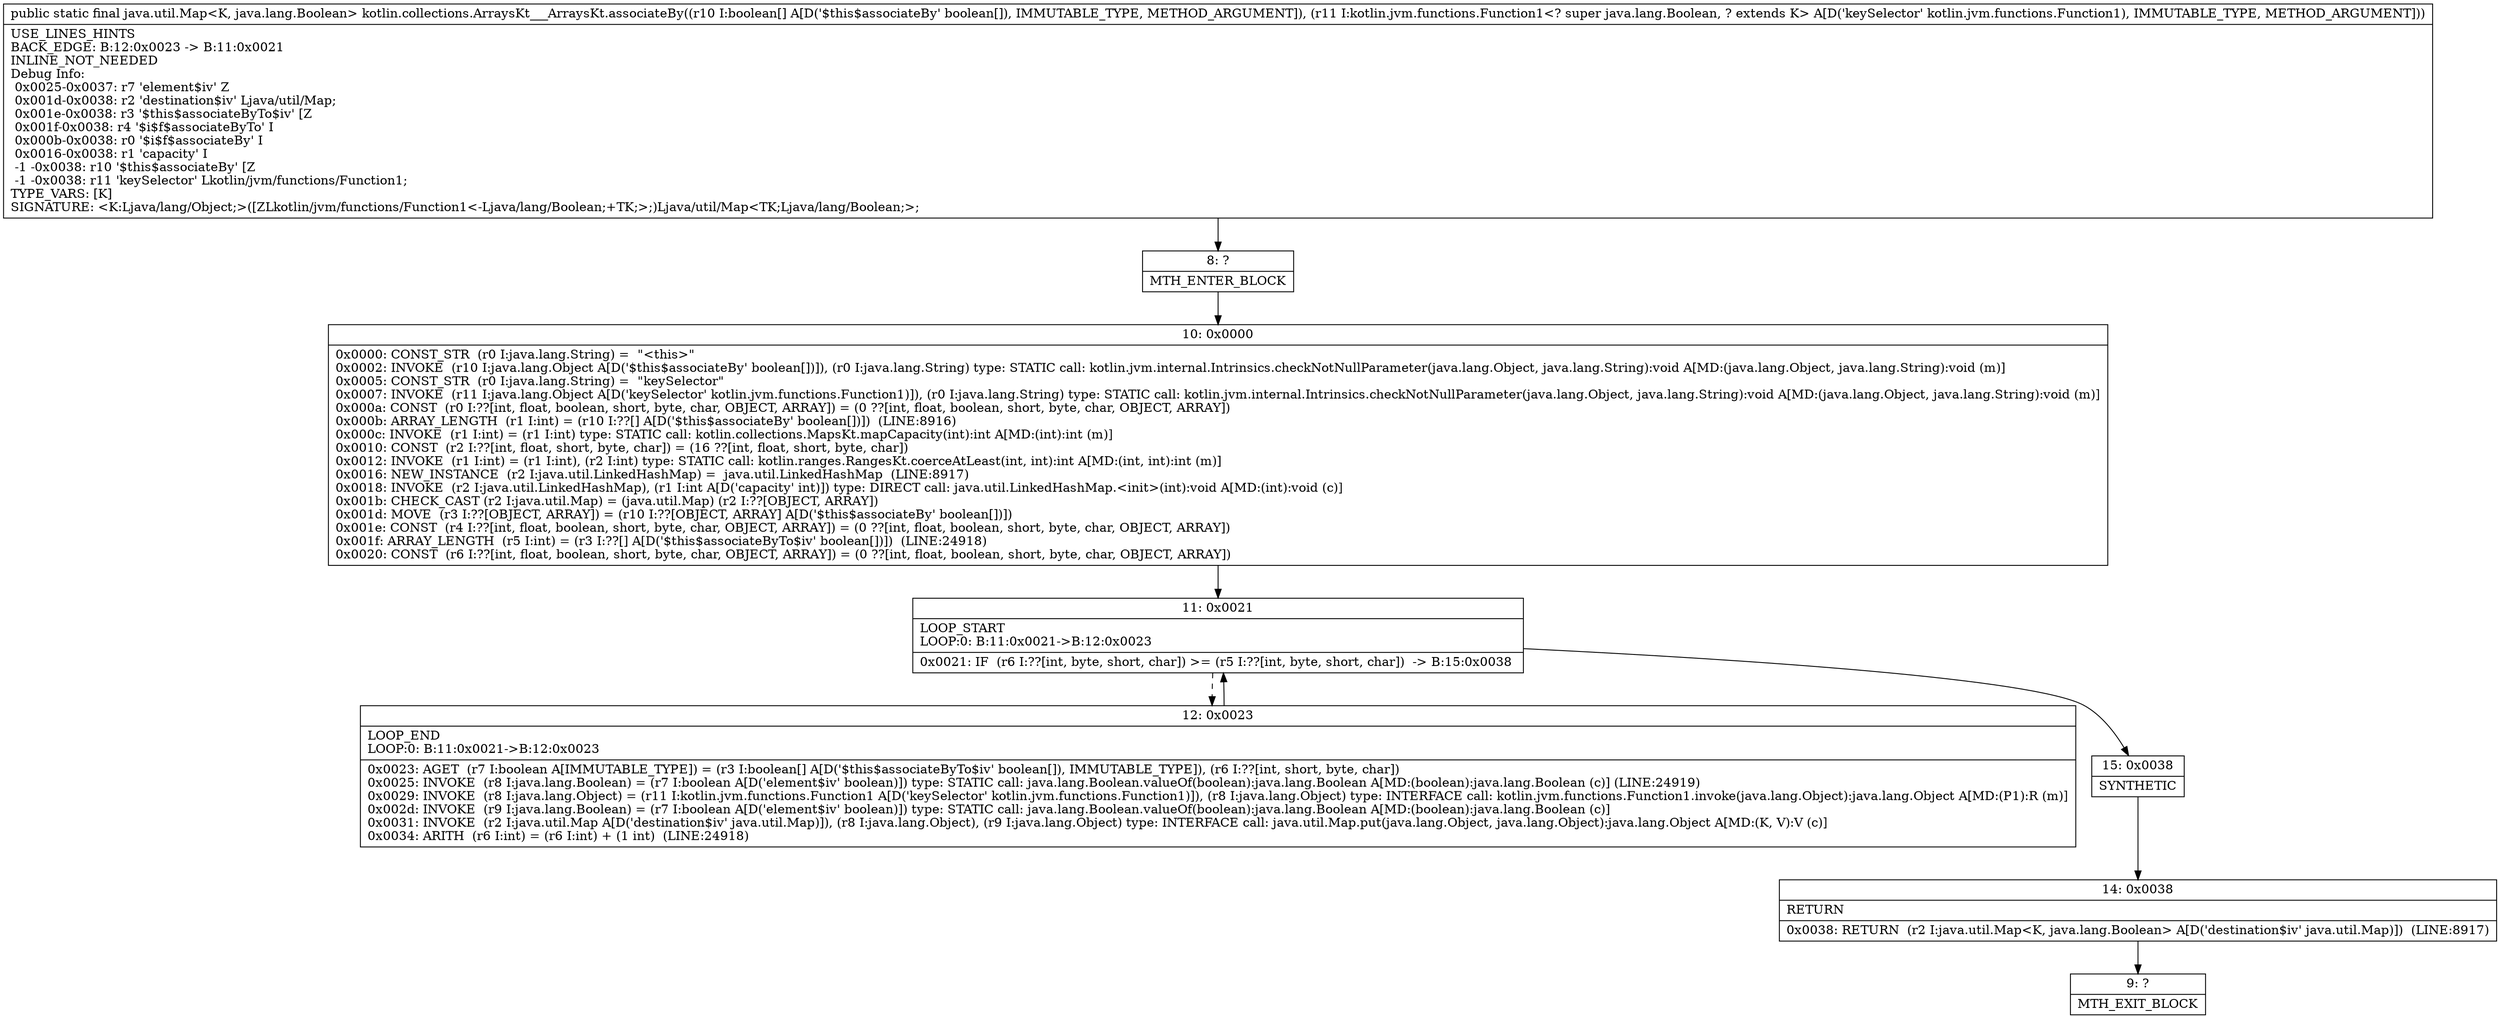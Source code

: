 digraph "CFG forkotlin.collections.ArraysKt___ArraysKt.associateBy([ZLkotlin\/jvm\/functions\/Function1;)Ljava\/util\/Map;" {
Node_8 [shape=record,label="{8\:\ ?|MTH_ENTER_BLOCK\l}"];
Node_10 [shape=record,label="{10\:\ 0x0000|0x0000: CONST_STR  (r0 I:java.lang.String) =  \"\<this\>\" \l0x0002: INVOKE  (r10 I:java.lang.Object A[D('$this$associateBy' boolean[])]), (r0 I:java.lang.String) type: STATIC call: kotlin.jvm.internal.Intrinsics.checkNotNullParameter(java.lang.Object, java.lang.String):void A[MD:(java.lang.Object, java.lang.String):void (m)]\l0x0005: CONST_STR  (r0 I:java.lang.String) =  \"keySelector\" \l0x0007: INVOKE  (r11 I:java.lang.Object A[D('keySelector' kotlin.jvm.functions.Function1)]), (r0 I:java.lang.String) type: STATIC call: kotlin.jvm.internal.Intrinsics.checkNotNullParameter(java.lang.Object, java.lang.String):void A[MD:(java.lang.Object, java.lang.String):void (m)]\l0x000a: CONST  (r0 I:??[int, float, boolean, short, byte, char, OBJECT, ARRAY]) = (0 ??[int, float, boolean, short, byte, char, OBJECT, ARRAY]) \l0x000b: ARRAY_LENGTH  (r1 I:int) = (r10 I:??[] A[D('$this$associateBy' boolean[])])  (LINE:8916)\l0x000c: INVOKE  (r1 I:int) = (r1 I:int) type: STATIC call: kotlin.collections.MapsKt.mapCapacity(int):int A[MD:(int):int (m)]\l0x0010: CONST  (r2 I:??[int, float, short, byte, char]) = (16 ??[int, float, short, byte, char]) \l0x0012: INVOKE  (r1 I:int) = (r1 I:int), (r2 I:int) type: STATIC call: kotlin.ranges.RangesKt.coerceAtLeast(int, int):int A[MD:(int, int):int (m)]\l0x0016: NEW_INSTANCE  (r2 I:java.util.LinkedHashMap) =  java.util.LinkedHashMap  (LINE:8917)\l0x0018: INVOKE  (r2 I:java.util.LinkedHashMap), (r1 I:int A[D('capacity' int)]) type: DIRECT call: java.util.LinkedHashMap.\<init\>(int):void A[MD:(int):void (c)]\l0x001b: CHECK_CAST (r2 I:java.util.Map) = (java.util.Map) (r2 I:??[OBJECT, ARRAY]) \l0x001d: MOVE  (r3 I:??[OBJECT, ARRAY]) = (r10 I:??[OBJECT, ARRAY] A[D('$this$associateBy' boolean[])]) \l0x001e: CONST  (r4 I:??[int, float, boolean, short, byte, char, OBJECT, ARRAY]) = (0 ??[int, float, boolean, short, byte, char, OBJECT, ARRAY]) \l0x001f: ARRAY_LENGTH  (r5 I:int) = (r3 I:??[] A[D('$this$associateByTo$iv' boolean[])])  (LINE:24918)\l0x0020: CONST  (r6 I:??[int, float, boolean, short, byte, char, OBJECT, ARRAY]) = (0 ??[int, float, boolean, short, byte, char, OBJECT, ARRAY]) \l}"];
Node_11 [shape=record,label="{11\:\ 0x0021|LOOP_START\lLOOP:0: B:11:0x0021\-\>B:12:0x0023\l|0x0021: IF  (r6 I:??[int, byte, short, char]) \>= (r5 I:??[int, byte, short, char])  \-\> B:15:0x0038 \l}"];
Node_12 [shape=record,label="{12\:\ 0x0023|LOOP_END\lLOOP:0: B:11:0x0021\-\>B:12:0x0023\l|0x0023: AGET  (r7 I:boolean A[IMMUTABLE_TYPE]) = (r3 I:boolean[] A[D('$this$associateByTo$iv' boolean[]), IMMUTABLE_TYPE]), (r6 I:??[int, short, byte, char]) \l0x0025: INVOKE  (r8 I:java.lang.Boolean) = (r7 I:boolean A[D('element$iv' boolean)]) type: STATIC call: java.lang.Boolean.valueOf(boolean):java.lang.Boolean A[MD:(boolean):java.lang.Boolean (c)] (LINE:24919)\l0x0029: INVOKE  (r8 I:java.lang.Object) = (r11 I:kotlin.jvm.functions.Function1 A[D('keySelector' kotlin.jvm.functions.Function1)]), (r8 I:java.lang.Object) type: INTERFACE call: kotlin.jvm.functions.Function1.invoke(java.lang.Object):java.lang.Object A[MD:(P1):R (m)]\l0x002d: INVOKE  (r9 I:java.lang.Boolean) = (r7 I:boolean A[D('element$iv' boolean)]) type: STATIC call: java.lang.Boolean.valueOf(boolean):java.lang.Boolean A[MD:(boolean):java.lang.Boolean (c)]\l0x0031: INVOKE  (r2 I:java.util.Map A[D('destination$iv' java.util.Map)]), (r8 I:java.lang.Object), (r9 I:java.lang.Object) type: INTERFACE call: java.util.Map.put(java.lang.Object, java.lang.Object):java.lang.Object A[MD:(K, V):V (c)]\l0x0034: ARITH  (r6 I:int) = (r6 I:int) + (1 int)  (LINE:24918)\l}"];
Node_15 [shape=record,label="{15\:\ 0x0038|SYNTHETIC\l}"];
Node_14 [shape=record,label="{14\:\ 0x0038|RETURN\l|0x0038: RETURN  (r2 I:java.util.Map\<K, java.lang.Boolean\> A[D('destination$iv' java.util.Map)])  (LINE:8917)\l}"];
Node_9 [shape=record,label="{9\:\ ?|MTH_EXIT_BLOCK\l}"];
MethodNode[shape=record,label="{public static final java.util.Map\<K, java.lang.Boolean\> kotlin.collections.ArraysKt___ArraysKt.associateBy((r10 I:boolean[] A[D('$this$associateBy' boolean[]), IMMUTABLE_TYPE, METHOD_ARGUMENT]), (r11 I:kotlin.jvm.functions.Function1\<? super java.lang.Boolean, ? extends K\> A[D('keySelector' kotlin.jvm.functions.Function1), IMMUTABLE_TYPE, METHOD_ARGUMENT]))  | USE_LINES_HINTS\lBACK_EDGE: B:12:0x0023 \-\> B:11:0x0021\lINLINE_NOT_NEEDED\lDebug Info:\l  0x0025\-0x0037: r7 'element$iv' Z\l  0x001d\-0x0038: r2 'destination$iv' Ljava\/util\/Map;\l  0x001e\-0x0038: r3 '$this$associateByTo$iv' [Z\l  0x001f\-0x0038: r4 '$i$f$associateByTo' I\l  0x000b\-0x0038: r0 '$i$f$associateBy' I\l  0x0016\-0x0038: r1 'capacity' I\l  \-1 \-0x0038: r10 '$this$associateBy' [Z\l  \-1 \-0x0038: r11 'keySelector' Lkotlin\/jvm\/functions\/Function1;\lTYPE_VARS: [K]\lSIGNATURE: \<K:Ljava\/lang\/Object;\>([ZLkotlin\/jvm\/functions\/Function1\<\-Ljava\/lang\/Boolean;+TK;\>;)Ljava\/util\/Map\<TK;Ljava\/lang\/Boolean;\>;\l}"];
MethodNode -> Node_8;Node_8 -> Node_10;
Node_10 -> Node_11;
Node_11 -> Node_12[style=dashed];
Node_11 -> Node_15;
Node_12 -> Node_11;
Node_15 -> Node_14;
Node_14 -> Node_9;
}

